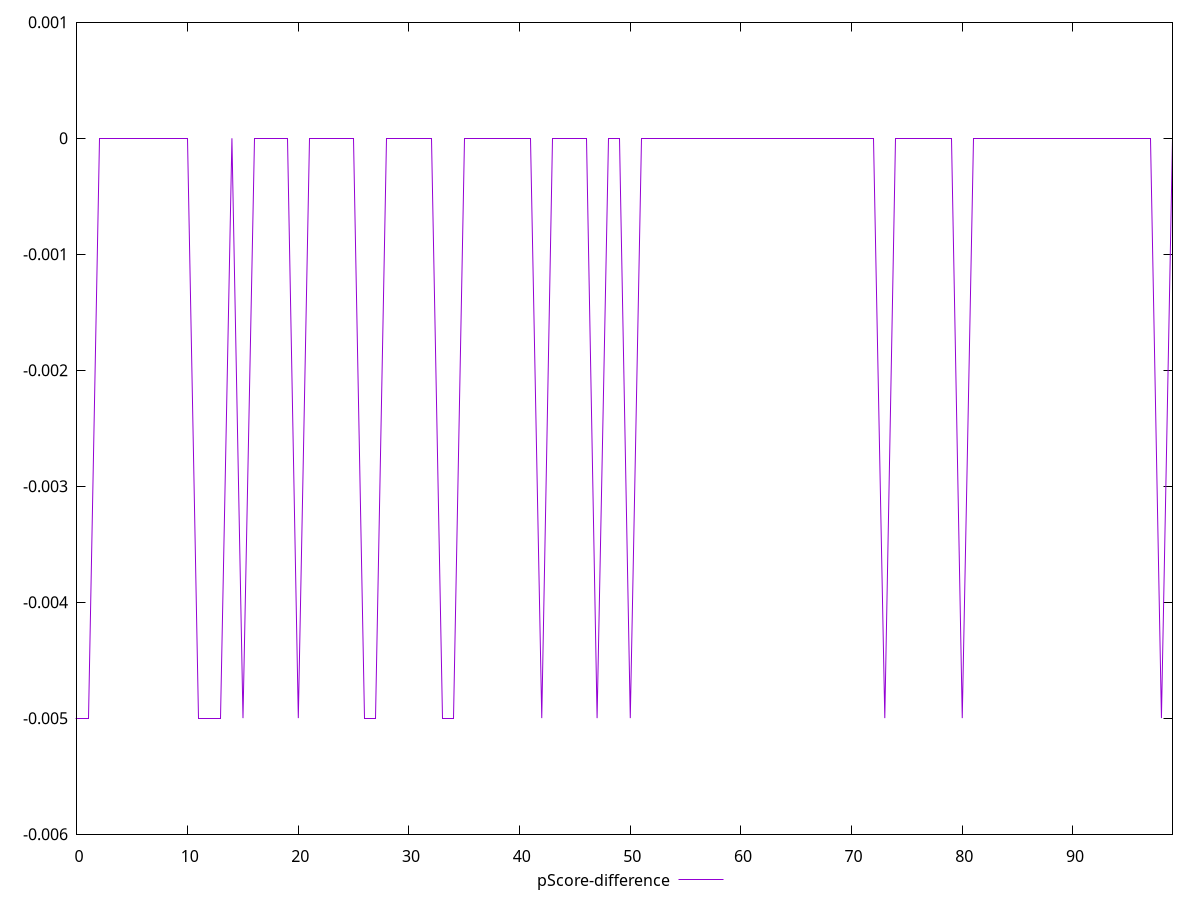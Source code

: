 reset

$pScoreDifference <<EOF
0 -0.0050000000000000044
1 -0.0050000000000000044
2 0
3 0
4 0
5 0
6 0
7 0
8 0
9 0
10 0
11 -0.0050000000000000044
12 -0.0050000000000000044
13 -0.0050000000000000044
14 0
15 -0.0050000000000000044
16 0
17 0
18 0
19 0
20 -0.0050000000000000044
21 0
22 0
23 0
24 0
25 0
26 -0.0050000000000000044
27 -0.0050000000000000044
28 0
29 0
30 0
31 0
32 0
33 -0.0050000000000000044
34 -0.0050000000000000044
35 0
36 0
37 0
38 0
39 0
40 0
41 0
42 -0.0050000000000000044
43 0
44 0
45 0
46 0
47 -0.0050000000000000044
48 0
49 0
50 -0.0050000000000000044
51 0
52 0
53 0
54 0
55 0
56 0
57 0
58 0
59 0
60 0
61 0
62 0
63 0
64 0
65 0
66 0
67 0
68 0
69 0
70 0
71 0
72 0
73 -0.0050000000000000044
74 0
75 0
76 0
77 0
78 0
79 0
80 -0.0050000000000000044
81 0
82 0
83 0
84 0
85 0
86 0
87 0
88 0
89 0
90 0
91 0
92 0
93 0
94 0
95 0
96 0
97 0
98 -0.0050000000000000044
99 0
EOF

set key outside below
set xrange [0:99]
set yrange [-0.0060000000000000045:0.001]
set trange [-0.0060000000000000045:0.001]
set terminal svg size 640, 500 enhanced background rgb 'white'
set output "report_00017_2021-02-10T15-08-03.406Z/unminified-css/samples/pages+cached/pScore-difference/values.svg"

plot $pScoreDifference title "pScore-difference" with line

reset
